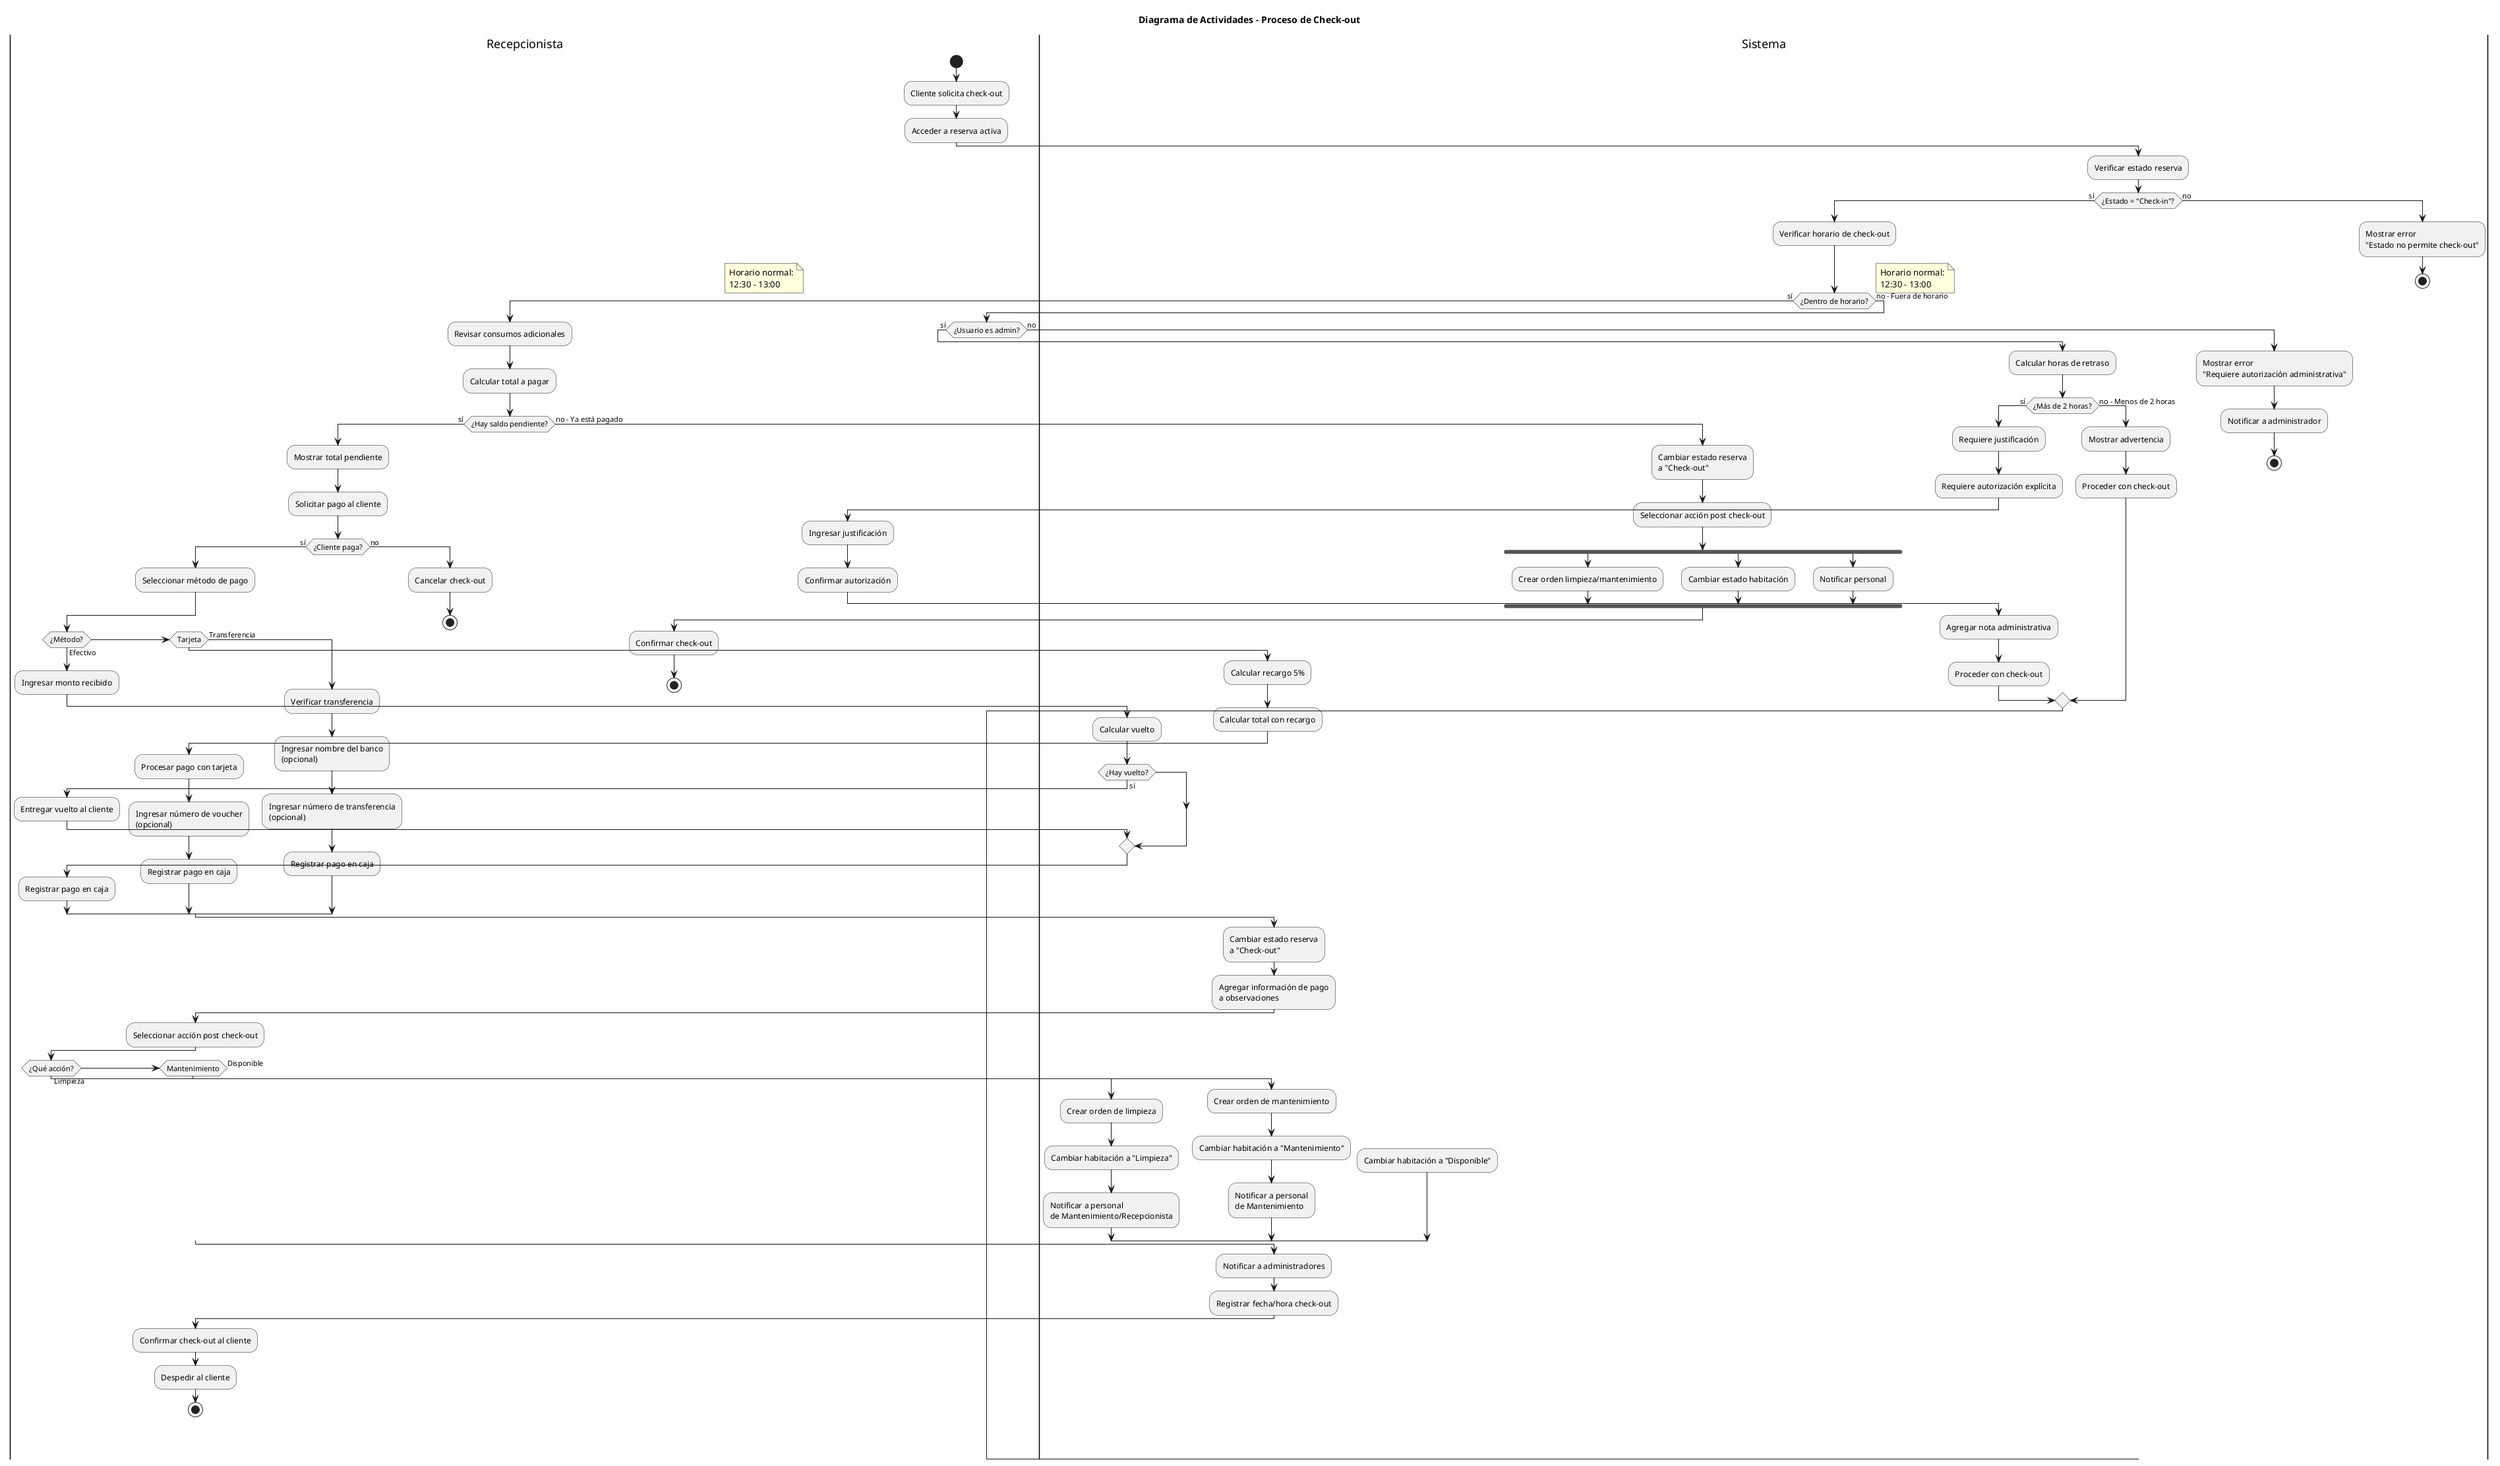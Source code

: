 @startuml Proceso_de_CheckOut
title Diagrama de Actividades - Proceso de Check-out

|Recepcionista|
start
:Cliente solicita check-out;
:Acceder a reserva activa;

|Sistema|
:Verificar estado reserva;

if (¿Estado = "Check-in"?) then (sí)
  :Verificar horario de check-out;
  
  if (¿Dentro de horario?) then (sí)
    note right
      Horario normal:
      12:30 - 13:00
    end note
    
    |Recepcionista|
    :Revisar consumos adicionales;
    :Calcular total a pagar;
    
    if (¿Hay saldo pendiente?) then (sí)
      :Mostrar total pendiente;
      :Solicitar pago al cliente;
      
      if (¿Cliente paga?) then (sí)
        :Seleccionar método de pago;
        
        if (¿Método?) then (Efectivo)
          :Ingresar monto recibido;
          
          |Sistema|
          :Calcular vuelto;
          
          if (¿Hay vuelto?) then (sí)
            |Recepcionista|
            :Entregar vuelto al cliente;
          endif
          
          :Registrar pago en caja;
          
        elseif (Tarjeta) then
          |Sistema|
          :Calcular recargo 5%;
          :Calcular total con recargo;
          
          |Recepcionista|
          :Procesar pago con tarjeta;
          :Ingresar número de voucher\n(opcional);
          :Registrar pago en caja;
          
        else (Transferencia)
          |Recepcionista|
          :Verificar transferencia;
          :Ingresar nombre del banco\n(opcional);
          :Ingresar número de transferencia\n(opcional);
          :Registrar pago en caja;
        endif
        
        |Sistema|
        :Cambiar estado reserva\na "Check-out";
        :Agregar información de pago\na observaciones;
        
        |Recepcionista|
        :Seleccionar acción post check-out;
        
        if (¿Qué acción?) then (Limpieza)
          |Sistema|
          :Crear orden de limpieza;
          :Cambiar habitación a "Limpieza";
          :Notificar a personal\nde Mantenimiento/Recepcionista;
          
        elseif (Mantenimiento) then
          |Sistema|
          :Crear orden de mantenimiento;
          :Cambiar habitación a "Mantenimiento";
          :Notificar a personal\nde Mantenimiento;
          
        else (Disponible)
          |Sistema|
          :Cambiar habitación a "Disponible";
        endif
        
        |Sistema|
        :Notificar a administradores;
        :Registrar fecha/hora check-out;
        
        |Recepcionista|
        :Confirmar check-out al cliente;
        :Despedir al cliente;
        stop
        
      else (no)
        :Cancelar check-out;
        stop
      endif
      
    else (no - Ya está pagado)
      |Sistema|
      :Cambiar estado reserva\na "Check-out";
      :Seleccionar acción post check-out;
      
      fork
        :Crear orden limpieza/mantenimiento;
      fork again
        :Cambiar estado habitación;
      fork again
        :Notificar personal;
      end fork
      
      |Recepcionista|
      :Confirmar check-out;
      stop
    endif
    
  else (no - Fuera de horario)
    if (¿Usuario es admin?) then (sí)
      |Sistema|
      :Calcular horas de retraso;
      
      if (¿Más de 2 horas?) then (sí)
        :Requiere justificación;
        :Requiere autorización explícita;
        
        |Recepcionista|
        :Ingresar justificación;
        :Confirmar autorización;
        
        |Sistema|
        :Agregar nota administrativa;
        :Proceder con check-out;
        
      else (no - Menos de 2 horas)
        :Mostrar advertencia;
        :Proceder con check-out;
      endif
      
    else (no)
      :Mostrar error\n"Requiere autorización administrativa";
      :Notificar a administrador;
      stop
    endif
  endif
  
else (no)
  :Mostrar error\n"Estado no permite check-out";
  stop
endif

@enduml
